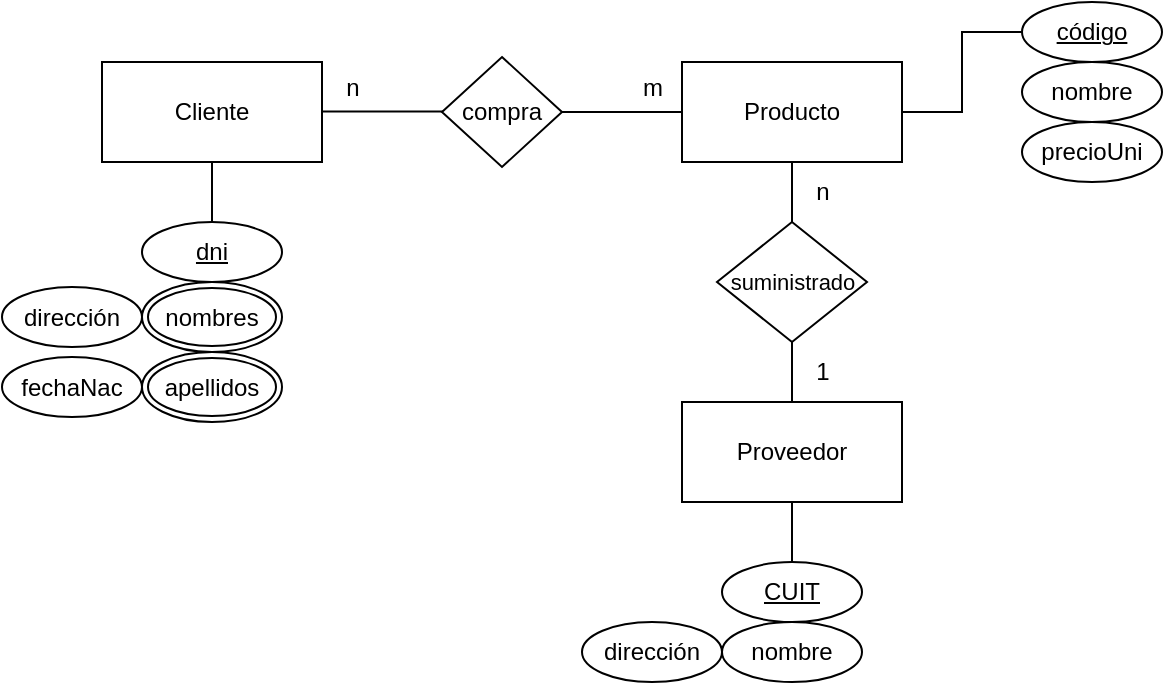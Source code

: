 <mxfile version="28.2.1">
  <diagram id="R2lEEEUBdFMjLlhIrx00" name="Page-1">
    <mxGraphModel dx="815" dy="456" grid="1" gridSize="10" guides="1" tooltips="1" connect="1" arrows="1" fold="1" page="1" pageScale="1" pageWidth="850" pageHeight="1100" math="0" shadow="0" extFonts="Permanent Marker^https://fonts.googleapis.com/css?family=Permanent+Marker">
      <root>
        <mxCell id="0" />
        <mxCell id="1" parent="0" />
        <mxCell id="XrPNCrt0sU9ygLMACBDO-2" style="edgeStyle=orthogonalEdgeStyle;rounded=0;orthogonalLoop=1;jettySize=auto;html=1;exitX=1;exitY=0.5;exitDx=0;exitDy=0;shape=wire;dashed=1;endArrow=none;endFill=0;entryX=0;entryY=0.5;entryDx=0;entryDy=0;" edge="1" parent="1" target="XrPNCrt0sU9ygLMACBDO-5">
          <mxGeometry relative="1" as="geometry">
            <mxPoint x="220" y="94.71" as="targetPoint" />
            <mxPoint x="140" y="94.71" as="sourcePoint" />
            <Array as="points">
              <mxPoint x="260" y="95" />
            </Array>
          </mxGeometry>
        </mxCell>
        <mxCell id="XrPNCrt0sU9ygLMACBDO-49" style="edgeStyle=orthogonalEdgeStyle;rounded=0;orthogonalLoop=1;jettySize=auto;html=1;exitX=0.5;exitY=1;exitDx=0;exitDy=0;endArrow=none;endFill=0;entryX=0.5;entryY=0;entryDx=0;entryDy=0;" edge="1" parent="1" source="XrPNCrt0sU9ygLMACBDO-1" target="XrPNCrt0sU9ygLMACBDO-51">
          <mxGeometry relative="1" as="geometry">
            <mxPoint x="105" y="160" as="targetPoint" />
          </mxGeometry>
        </mxCell>
        <mxCell id="XrPNCrt0sU9ygLMACBDO-1" value="Cliente" style="rounded=0;whiteSpace=wrap;html=1;" vertex="1" parent="1">
          <mxGeometry x="50" y="70" width="110" height="50" as="geometry" />
        </mxCell>
        <mxCell id="XrPNCrt0sU9ygLMACBDO-11" value="" style="edgeStyle=orthogonalEdgeStyle;rounded=0;orthogonalLoop=1;jettySize=auto;html=1;endArrow=none;endFill=0;entryX=0.5;entryY=0;entryDx=0;entryDy=0;" edge="1" parent="1" target="XrPNCrt0sU9ygLMACBDO-16">
          <mxGeometry relative="1" as="geometry">
            <mxPoint x="395" y="130" as="sourcePoint" />
            <mxPoint x="395" y="160" as="targetPoint" />
          </mxGeometry>
        </mxCell>
        <mxCell id="XrPNCrt0sU9ygLMACBDO-14" style="edgeStyle=orthogonalEdgeStyle;rounded=0;orthogonalLoop=1;jettySize=auto;html=1;exitX=1;exitY=0.5;exitDx=0;exitDy=0;entryX=0;entryY=0.5;entryDx=0;entryDy=0;endArrow=none;endFill=0;" edge="1" parent="1" source="XrPNCrt0sU9ygLMACBDO-3" target="XrPNCrt0sU9ygLMACBDO-13">
          <mxGeometry relative="1" as="geometry">
            <Array as="points">
              <mxPoint x="480" y="95" />
              <mxPoint x="480" y="55" />
              <mxPoint x="510" y="55" />
            </Array>
          </mxGeometry>
        </mxCell>
        <mxCell id="XrPNCrt0sU9ygLMACBDO-3" value="Producto" style="rounded=0;whiteSpace=wrap;html=1;" vertex="1" parent="1">
          <mxGeometry x="340" y="70" width="110" height="50" as="geometry" />
        </mxCell>
        <mxCell id="XrPNCrt0sU9ygLMACBDO-6" style="edgeStyle=orthogonalEdgeStyle;rounded=0;orthogonalLoop=1;jettySize=auto;html=1;exitX=1;exitY=0.5;exitDx=0;exitDy=0;entryX=0;entryY=0.5;entryDx=0;entryDy=0;endArrow=none;endFill=0;" edge="1" parent="1" source="XrPNCrt0sU9ygLMACBDO-5" target="XrPNCrt0sU9ygLMACBDO-3">
          <mxGeometry relative="1" as="geometry" />
        </mxCell>
        <mxCell id="XrPNCrt0sU9ygLMACBDO-5" value="compra" style="rhombus;whiteSpace=wrap;html=1;" vertex="1" parent="1">
          <mxGeometry x="220" y="67.5" width="60" height="55" as="geometry" />
        </mxCell>
        <mxCell id="XrPNCrt0sU9ygLMACBDO-7" value="n" style="text;html=1;align=center;verticalAlign=middle;resizable=0;points=[];autosize=1;strokeColor=none;fillColor=none;" vertex="1" parent="1">
          <mxGeometry x="160" y="67.5" width="30" height="30" as="geometry" />
        </mxCell>
        <mxCell id="XrPNCrt0sU9ygLMACBDO-8" value="m" style="text;html=1;align=center;verticalAlign=middle;resizable=0;points=[];autosize=1;strokeColor=none;fillColor=none;" vertex="1" parent="1">
          <mxGeometry x="310" y="67.5" width="30" height="30" as="geometry" />
        </mxCell>
        <mxCell id="XrPNCrt0sU9ygLMACBDO-44" style="edgeStyle=orthogonalEdgeStyle;rounded=0;orthogonalLoop=1;jettySize=auto;html=1;exitX=0.5;exitY=1;exitDx=0;exitDy=0;entryX=0.5;entryY=0;entryDx=0;entryDy=0;endArrow=none;endFill=0;" edge="1" parent="1" source="XrPNCrt0sU9ygLMACBDO-10" target="XrPNCrt0sU9ygLMACBDO-43">
          <mxGeometry relative="1" as="geometry" />
        </mxCell>
        <mxCell id="XrPNCrt0sU9ygLMACBDO-10" value="Proveedor" style="whiteSpace=wrap;html=1;rounded=0;" vertex="1" parent="1">
          <mxGeometry x="340" y="240" width="110" height="50" as="geometry" />
        </mxCell>
        <mxCell id="XrPNCrt0sU9ygLMACBDO-12" value="nombre" style="ellipse;whiteSpace=wrap;html=1;" vertex="1" parent="1">
          <mxGeometry x="510" y="70" width="70" height="30" as="geometry" />
        </mxCell>
        <mxCell id="XrPNCrt0sU9ygLMACBDO-13" value="&lt;u&gt;código&lt;/u&gt;" style="ellipse;whiteSpace=wrap;html=1;" vertex="1" parent="1">
          <mxGeometry x="510" y="40" width="70" height="30" as="geometry" />
        </mxCell>
        <mxCell id="XrPNCrt0sU9ygLMACBDO-19" style="edgeStyle=orthogonalEdgeStyle;rounded=0;orthogonalLoop=1;jettySize=auto;html=1;exitX=0.5;exitY=1;exitDx=0;exitDy=0;entryX=0.5;entryY=0;entryDx=0;entryDy=0;endArrow=none;endFill=0;" edge="1" parent="1" source="XrPNCrt0sU9ygLMACBDO-16" target="XrPNCrt0sU9ygLMACBDO-10">
          <mxGeometry relative="1" as="geometry" />
        </mxCell>
        <mxCell id="XrPNCrt0sU9ygLMACBDO-16" value="&lt;font style=&quot;font-size: 11px;&quot;&gt;suministrado&lt;/font&gt;" style="rhombus;whiteSpace=wrap;html=1;" vertex="1" parent="1">
          <mxGeometry x="357.5" y="150" width="75" height="60" as="geometry" />
        </mxCell>
        <mxCell id="XrPNCrt0sU9ygLMACBDO-20" value="n" style="text;html=1;align=center;verticalAlign=middle;resizable=0;points=[];autosize=1;strokeColor=none;fillColor=none;" vertex="1" parent="1">
          <mxGeometry x="395" y="120" width="30" height="30" as="geometry" />
        </mxCell>
        <mxCell id="XrPNCrt0sU9ygLMACBDO-21" value="1" style="text;html=1;align=center;verticalAlign=middle;resizable=0;points=[];autosize=1;strokeColor=none;fillColor=none;" vertex="1" parent="1">
          <mxGeometry x="395" y="210" width="30" height="30" as="geometry" />
        </mxCell>
        <mxCell id="XrPNCrt0sU9ygLMACBDO-23" value="" style="edgeStyle=orthogonalEdgeStyle;rounded=0;orthogonalLoop=1;jettySize=auto;html=1;endArrow=none;endFill=0;entryDx=0;entryDy=0;" edge="1" parent="1">
          <mxGeometry relative="1" as="geometry">
            <mxPoint x="395" y="130" as="sourcePoint" />
            <mxPoint x="395" y="130" as="targetPoint" />
          </mxGeometry>
        </mxCell>
        <mxCell id="XrPNCrt0sU9ygLMACBDO-29" value="" style="edgeStyle=orthogonalEdgeStyle;rounded=0;orthogonalLoop=1;jettySize=auto;html=1;endArrow=none;endFill=0;entryDx=0;entryDy=0;" edge="1" parent="1" source="XrPNCrt0sU9ygLMACBDO-3">
          <mxGeometry relative="1" as="geometry">
            <mxPoint x="395" y="120" as="sourcePoint" />
            <mxPoint x="395" y="130" as="targetPoint" />
          </mxGeometry>
        </mxCell>
        <mxCell id="XrPNCrt0sU9ygLMACBDO-43" value="&lt;u&gt;CUIT&lt;/u&gt;" style="ellipse;whiteSpace=wrap;html=1;" vertex="1" parent="1">
          <mxGeometry x="360" y="320" width="70" height="30" as="geometry" />
        </mxCell>
        <mxCell id="XrPNCrt0sU9ygLMACBDO-51" value="&lt;u&gt;dni&lt;/u&gt;" style="ellipse;whiteSpace=wrap;html=1;" vertex="1" parent="1">
          <mxGeometry x="70" y="150" width="70" height="30" as="geometry" />
        </mxCell>
        <mxCell id="XrPNCrt0sU9ygLMACBDO-55" value="nombres" style="ellipse;shape=doubleEllipse;margin=3;whiteSpace=wrap;html=1;align=center;" vertex="1" parent="1">
          <mxGeometry x="70" y="180" width="70" height="35" as="geometry" />
        </mxCell>
        <mxCell id="XrPNCrt0sU9ygLMACBDO-58" value="apellidos" style="ellipse;shape=doubleEllipse;margin=3;whiteSpace=wrap;html=1;align=center;" vertex="1" parent="1">
          <mxGeometry x="70" y="215" width="70" height="35" as="geometry" />
        </mxCell>
        <mxCell id="XrPNCrt0sU9ygLMACBDO-59" value="dirección" style="ellipse;whiteSpace=wrap;html=1;" vertex="1" parent="1">
          <mxGeometry y="182.5" width="70" height="30" as="geometry" />
        </mxCell>
        <mxCell id="XrPNCrt0sU9ygLMACBDO-60" value="fechaNac" style="ellipse;whiteSpace=wrap;html=1;" vertex="1" parent="1">
          <mxGeometry y="217.5" width="70" height="30" as="geometry" />
        </mxCell>
        <mxCell id="XrPNCrt0sU9ygLMACBDO-61" value="precioUni" style="ellipse;whiteSpace=wrap;html=1;" vertex="1" parent="1">
          <mxGeometry x="510" y="100" width="70" height="30" as="geometry" />
        </mxCell>
        <mxCell id="XrPNCrt0sU9ygLMACBDO-62" value="nombre" style="ellipse;whiteSpace=wrap;html=1;" vertex="1" parent="1">
          <mxGeometry x="360" y="350" width="70" height="30" as="geometry" />
        </mxCell>
        <mxCell id="XrPNCrt0sU9ygLMACBDO-64" value="dirección" style="ellipse;whiteSpace=wrap;html=1;" vertex="1" parent="1">
          <mxGeometry x="290" y="350" width="70" height="30" as="geometry" />
        </mxCell>
      </root>
    </mxGraphModel>
  </diagram>
</mxfile>
